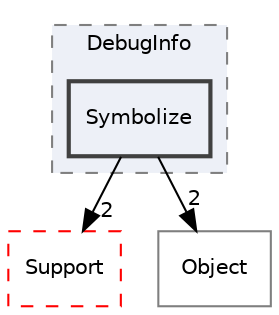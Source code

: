 digraph "include/llvm/DebugInfo/Symbolize"
{
 // LATEX_PDF_SIZE
  bgcolor="transparent";
  edge [fontname="Helvetica",fontsize="10",labelfontname="Helvetica",labelfontsize="10"];
  node [fontname="Helvetica",fontsize="10",shape="box"];
  compound=true
  subgraph clusterdir_fc2cd323963d6c4db27150ccf17ad26a {
    graph [ bgcolor="#edf0f7", pencolor="grey50", style="filled,dashed,", label="DebugInfo", fontname="Helvetica", fontsize="10", URL="dir_fc2cd323963d6c4db27150ccf17ad26a.html"]
  dir_b81bc3f63343e7423281f2d423374f98 [label="Symbolize", style="filled,bold,", fillcolor="#edf0f7", color="grey25", URL="dir_b81bc3f63343e7423281f2d423374f98.html"];
  }
  dir_ae1e398ac700924fa434b51c248a5531 [label="Support", style="dashed,", fillcolor="#edf0f7", color="red", URL="dir_ae1e398ac700924fa434b51c248a5531.html"];
  dir_b21276aa901501839874154d4047f901 [label="Object", style="", fillcolor="#edf0f7", color="grey50", URL="dir_b21276aa901501839874154d4047f901.html"];
  dir_b81bc3f63343e7423281f2d423374f98->dir_ae1e398ac700924fa434b51c248a5531 [headlabel="2", labeldistance=1.5 headhref="dir_000186_000182.html"];
  dir_b81bc3f63343e7423281f2d423374f98->dir_b21276aa901501839874154d4047f901 [headlabel="2", labeldistance=1.5 headhref="dir_000186_000151.html"];
}
